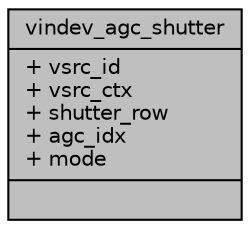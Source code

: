 digraph "vindev_agc_shutter"
{
 // INTERACTIVE_SVG=YES
 // LATEX_PDF_SIZE
  bgcolor="transparent";
  edge [fontname="Helvetica",fontsize="10",labelfontname="Helvetica",labelfontsize="10"];
  node [fontname="Helvetica",fontsize="10",shape=record];
  Node1 [label="{vindev_agc_shutter\n|+ vsrc_id\l+ vsrc_ctx\l+ shutter_row\l+ agc_idx\l+ mode\l|}",height=0.2,width=0.4,color="black", fillcolor="grey75", style="filled", fontcolor="black",tooltip=" "];
}
